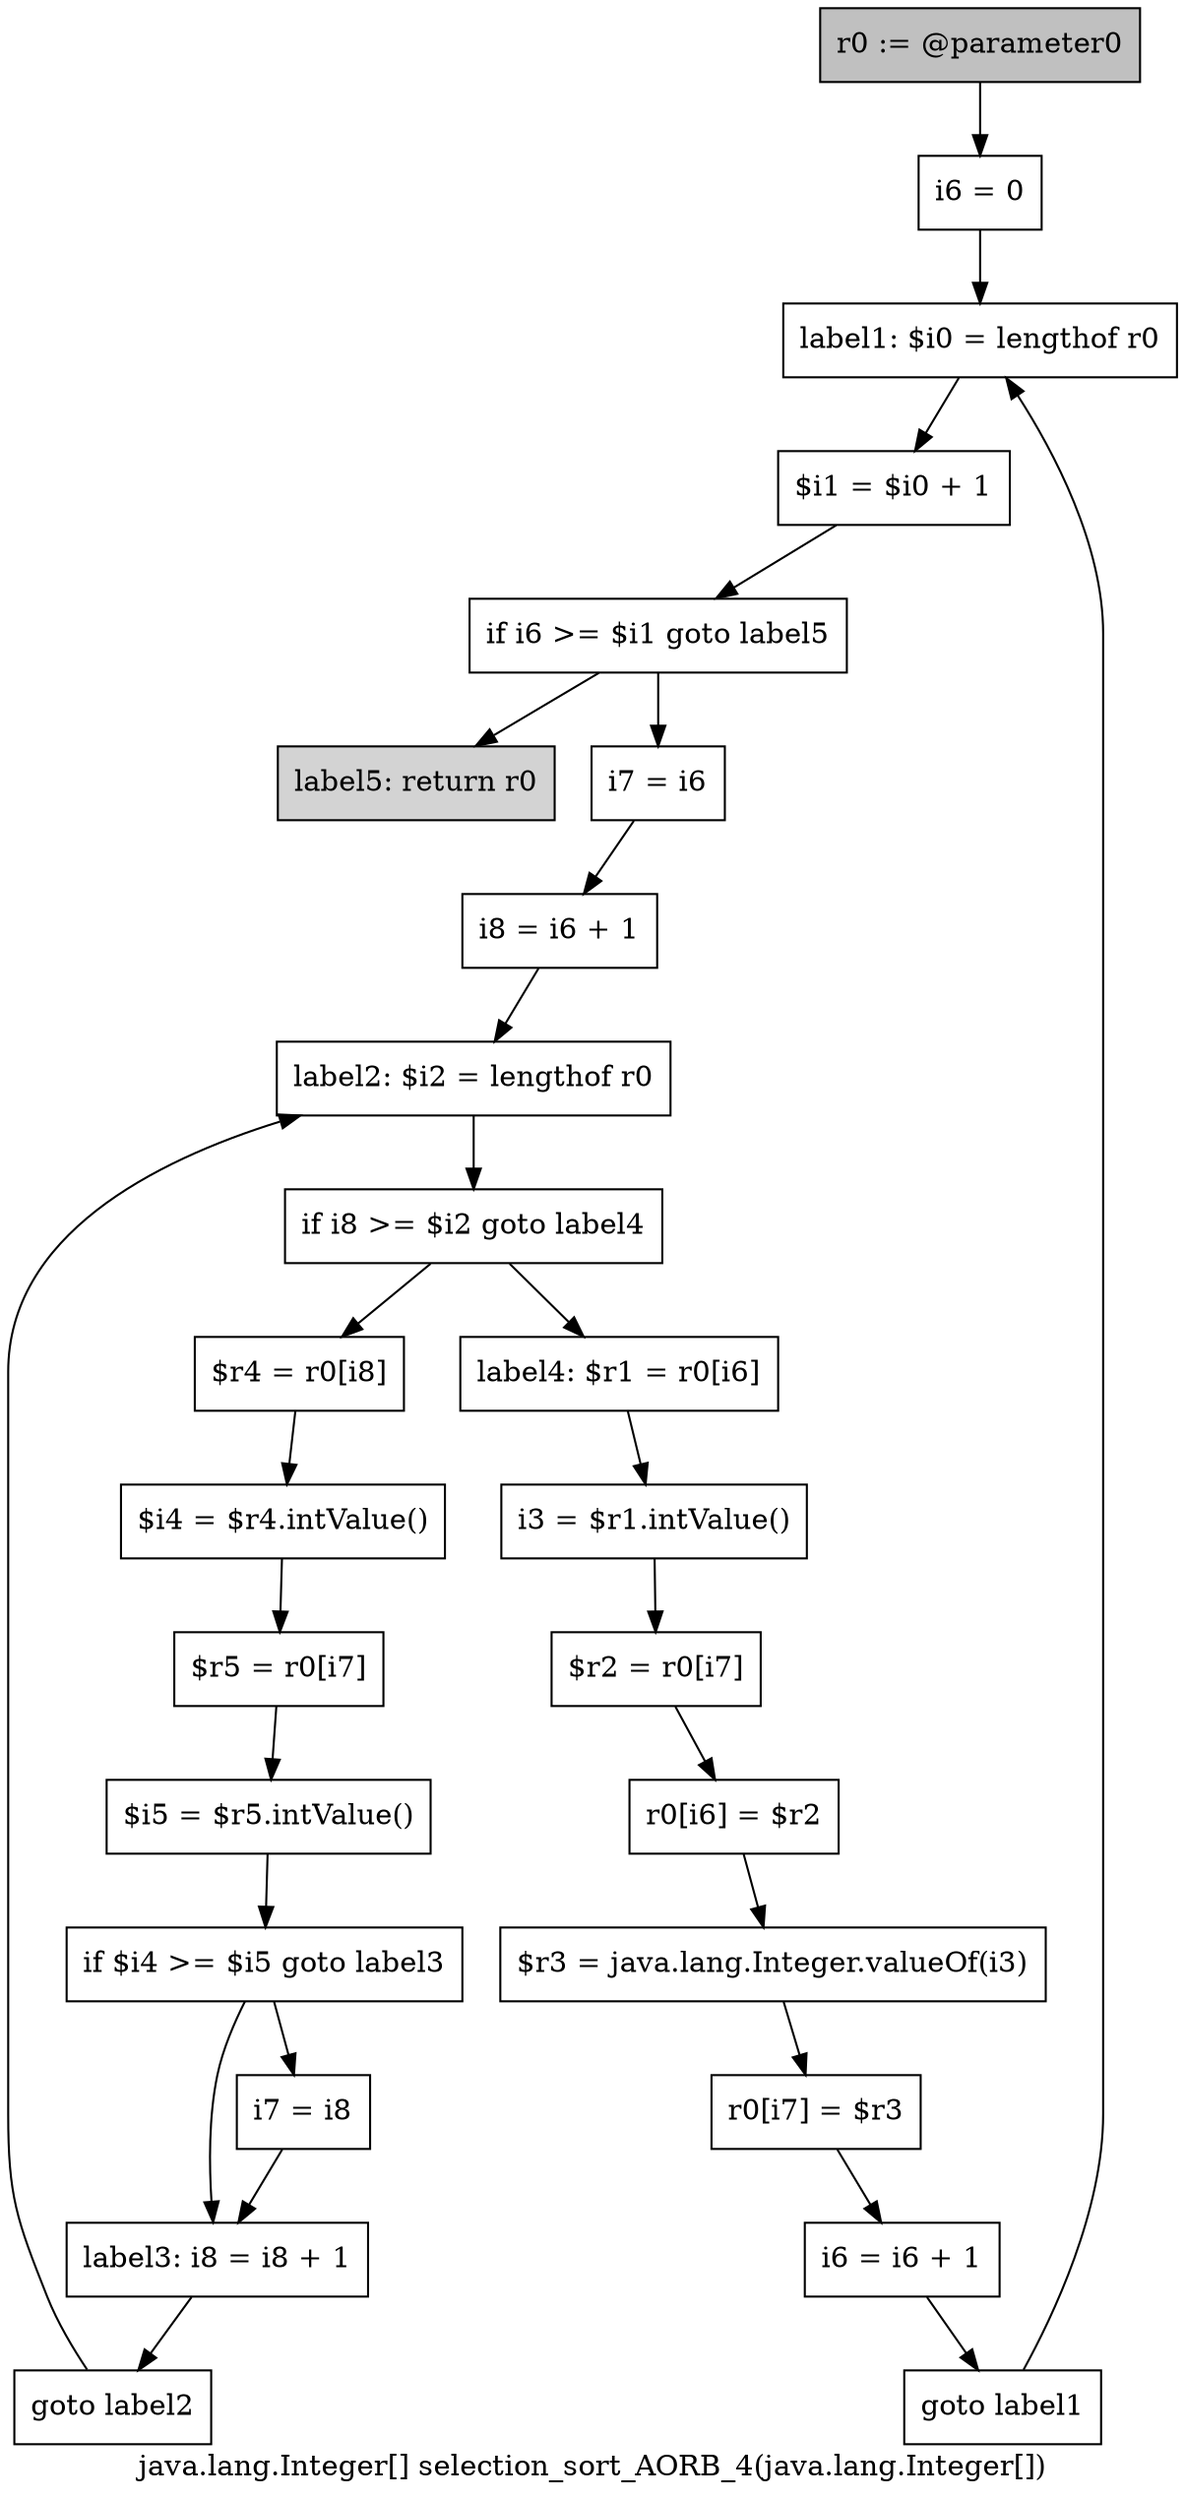 digraph "java.lang.Integer[] selection_sort_AORB_4(java.lang.Integer[])" {
    label="java.lang.Integer[] selection_sort_AORB_4(java.lang.Integer[])";
    node [shape=box];
    "0" [style=filled,fillcolor=gray,label="r0 := @parameter0",];
    "1" [label="i6 = 0",];
    "0"->"1";
    "2" [label="label1: $i0 = lengthof r0",];
    "1"->"2";
    "3" [label="$i1 = $i0 + 1",];
    "2"->"3";
    "4" [label="if i6 >= $i1 goto label5",];
    "3"->"4";
    "5" [label="i7 = i6",];
    "4"->"5";
    "25" [style=filled,fillcolor=lightgray,label="label5: return r0",];
    "4"->"25";
    "6" [label="i8 = i6 + 1",];
    "5"->"6";
    "7" [label="label2: $i2 = lengthof r0",];
    "6"->"7";
    "8" [label="if i8 >= $i2 goto label4",];
    "7"->"8";
    "9" [label="$r4 = r0[i8]",];
    "8"->"9";
    "17" [label="label4: $r1 = r0[i6]",];
    "8"->"17";
    "10" [label="$i4 = $r4.intValue()",];
    "9"->"10";
    "11" [label="$r5 = r0[i7]",];
    "10"->"11";
    "12" [label="$i5 = $r5.intValue()",];
    "11"->"12";
    "13" [label="if $i4 >= $i5 goto label3",];
    "12"->"13";
    "14" [label="i7 = i8",];
    "13"->"14";
    "15" [label="label3: i8 = i8 + 1",];
    "13"->"15";
    "14"->"15";
    "16" [label="goto label2",];
    "15"->"16";
    "16"->"7";
    "18" [label="i3 = $r1.intValue()",];
    "17"->"18";
    "19" [label="$r2 = r0[i7]",];
    "18"->"19";
    "20" [label="r0[i6] = $r2",];
    "19"->"20";
    "21" [label="$r3 = java.lang.Integer.valueOf(i3)",];
    "20"->"21";
    "22" [label="r0[i7] = $r3",];
    "21"->"22";
    "23" [label="i6 = i6 + 1",];
    "22"->"23";
    "24" [label="goto label1",];
    "23"->"24";
    "24"->"2";
}
